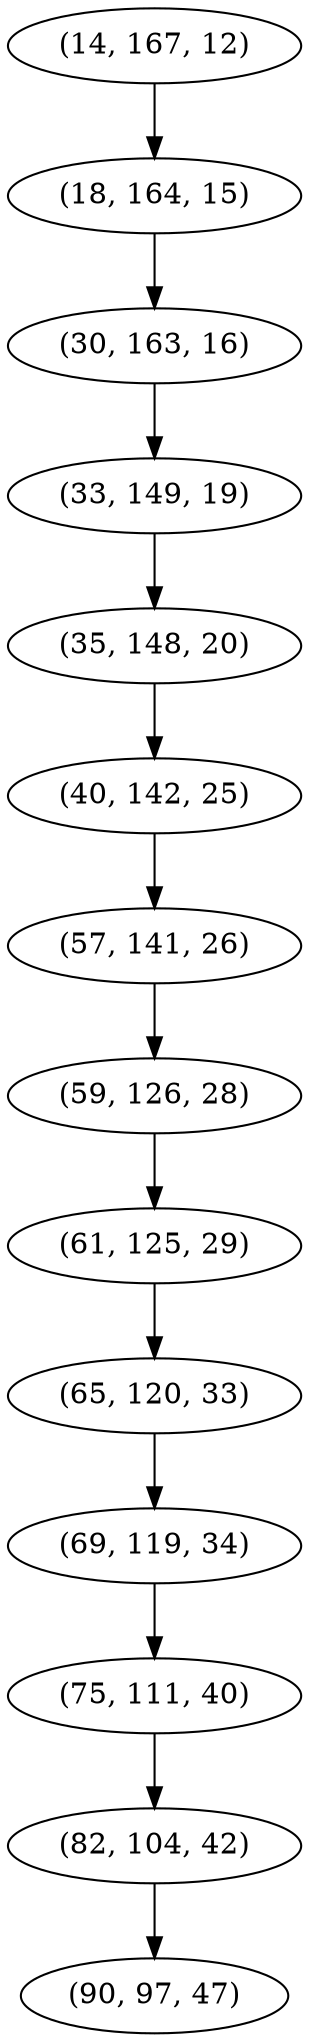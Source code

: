 digraph tree {
    "(14, 167, 12)";
    "(18, 164, 15)";
    "(30, 163, 16)";
    "(33, 149, 19)";
    "(35, 148, 20)";
    "(40, 142, 25)";
    "(57, 141, 26)";
    "(59, 126, 28)";
    "(61, 125, 29)";
    "(65, 120, 33)";
    "(69, 119, 34)";
    "(75, 111, 40)";
    "(82, 104, 42)";
    "(90, 97, 47)";
    "(14, 167, 12)" -> "(18, 164, 15)";
    "(18, 164, 15)" -> "(30, 163, 16)";
    "(30, 163, 16)" -> "(33, 149, 19)";
    "(33, 149, 19)" -> "(35, 148, 20)";
    "(35, 148, 20)" -> "(40, 142, 25)";
    "(40, 142, 25)" -> "(57, 141, 26)";
    "(57, 141, 26)" -> "(59, 126, 28)";
    "(59, 126, 28)" -> "(61, 125, 29)";
    "(61, 125, 29)" -> "(65, 120, 33)";
    "(65, 120, 33)" -> "(69, 119, 34)";
    "(69, 119, 34)" -> "(75, 111, 40)";
    "(75, 111, 40)" -> "(82, 104, 42)";
    "(82, 104, 42)" -> "(90, 97, 47)";
}
